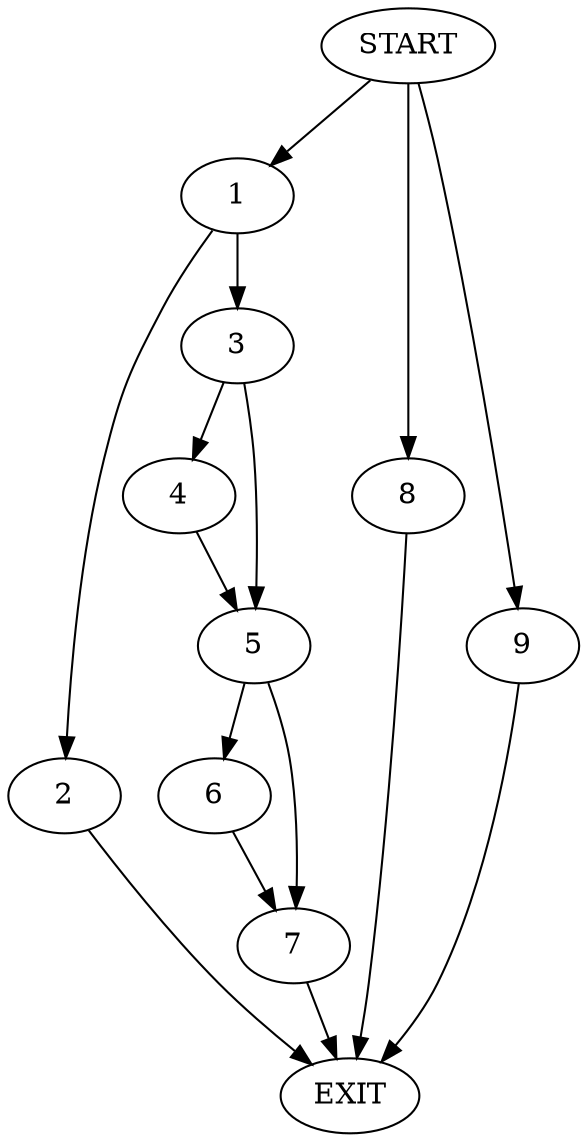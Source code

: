 digraph {
0 [label="START"]
10 [label="EXIT"]
0 -> 1
1 -> 2
1 -> 3
3 -> 4
3 -> 5
2 -> 10
5 -> 6
5 -> 7
4 -> 5
7 -> 10
6 -> 7
0 -> 8
8 -> 10
0 -> 9
9 -> 10
}
